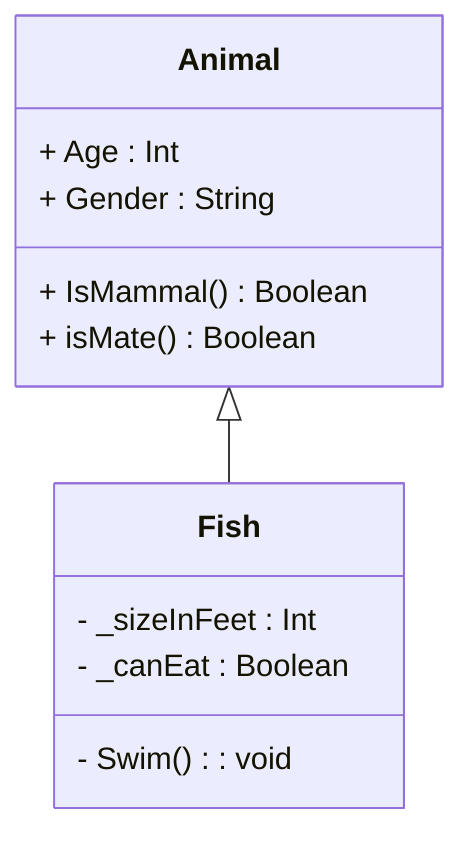 %% Namespace for ClassDiagram
classDiagram   

    %% Define Classes
    class Animal {
        + Age : Int
        + Gender : String
        + IsMammal() Boolean
        + isMate() Boolean
    }

    class Fish {
        - _sizeInFeet : Int
        - _canEat : Boolean
        - Swim() : void
    } 

%% Association
Animal <|-- Fish